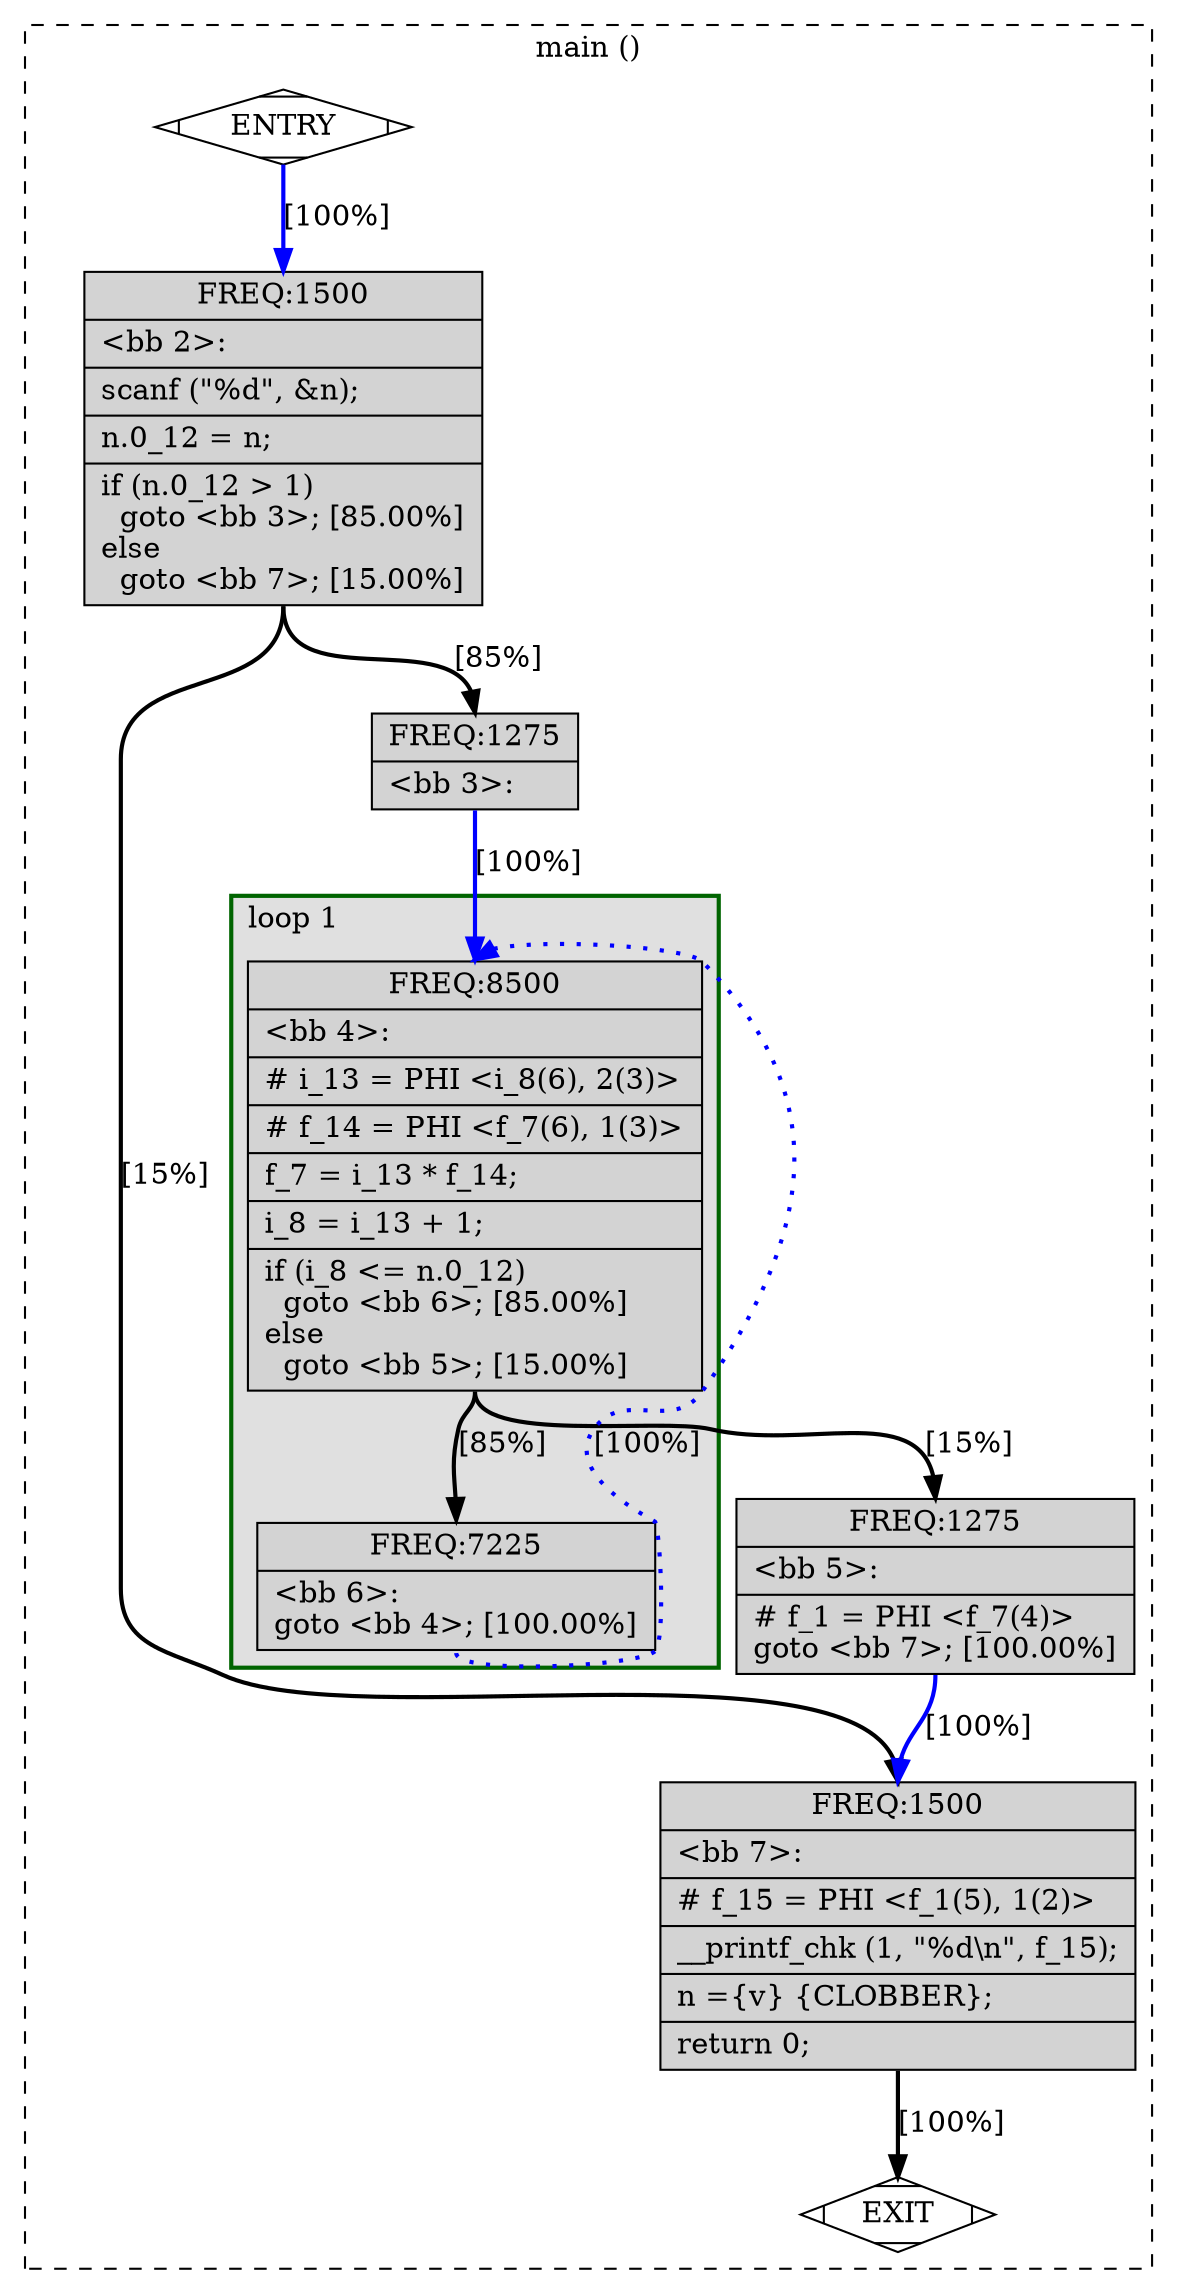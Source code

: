digraph "main.c.164t.ivopts" {
overlap=false;
subgraph "cluster_main" {
	style="dashed";
	color="black";
	label="main ()";
	subgraph cluster_23_1 {
	style="filled";
	color="darkgreen";
	fillcolor="grey88";
	label="loop 1";
	labeljust=l;
	penwidth=2;
	fn_23_basic_block_4 [shape=record,style=filled,fillcolor=lightgrey,label="{ FREQ:8500 |\<bb\ 4\>:\l\
|#\ i_13\ =\ PHI\ \<i_8(6),\ 2(3)\>\l\
|#\ f_14\ =\ PHI\ \<f_7(6),\ 1(3)\>\l\
|f_7\ =\ i_13\ *\ f_14;\l\
|i_8\ =\ i_13\ +\ 1;\l\
|if\ (i_8\ \<=\ n.0_12)\l\
\ \ goto\ \<bb\ 6\>;\ [85.00%]\l\
else\l\
\ \ goto\ \<bb\ 5\>;\ [15.00%]\l\
}"];

	fn_23_basic_block_6 [shape=record,style=filled,fillcolor=lightgrey,label="{ FREQ:7225 |\<bb\ 6\>:\l\
goto\ \<bb\ 4\>;\ [100.00%]\l\
}"];

	}
	fn_23_basic_block_0 [shape=Mdiamond,style=filled,fillcolor=white,label="ENTRY"];

	fn_23_basic_block_1 [shape=Mdiamond,style=filled,fillcolor=white,label="EXIT"];

	fn_23_basic_block_2 [shape=record,style=filled,fillcolor=lightgrey,label="{ FREQ:1500 |\<bb\ 2\>:\l\
|scanf\ (\"%d\",\ &n);\l\
|n.0_12\ =\ n;\l\
|if\ (n.0_12\ \>\ 1)\l\
\ \ goto\ \<bb\ 3\>;\ [85.00%]\l\
else\l\
\ \ goto\ \<bb\ 7\>;\ [15.00%]\l\
}"];

	fn_23_basic_block_3 [shape=record,style=filled,fillcolor=lightgrey,label="{ FREQ:1275 |\<bb\ 3\>:\l\
}"];

	fn_23_basic_block_5 [shape=record,style=filled,fillcolor=lightgrey,label="{ FREQ:1275 |\<bb\ 5\>:\l\
|#\ f_1\ =\ PHI\ \<f_7(4)\>\l\
goto\ \<bb\ 7\>;\ [100.00%]\l\
}"];

	fn_23_basic_block_7 [shape=record,style=filled,fillcolor=lightgrey,label="{ FREQ:1500 |\<bb\ 7\>:\l\
|#\ f_15\ =\ PHI\ \<f_1(5),\ 1(2)\>\l\
|__printf_chk\ (1,\ \"%d\\n\",\ f_15);\l\
|n\ =\{v\}\ \{CLOBBER\};\l\
|return\ 0;\l\
}"];

	fn_23_basic_block_0:s -> fn_23_basic_block_2:n [style="solid,bold",color=blue,weight=100,constraint=true, label="[100%]"];
	fn_23_basic_block_2:s -> fn_23_basic_block_3:n [style="solid,bold",color=black,weight=10,constraint=true, label="[85%]"];
	fn_23_basic_block_2:s -> fn_23_basic_block_7:n [style="solid,bold",color=black,weight=10,constraint=true, label="[15%]"];
	fn_23_basic_block_3:s -> fn_23_basic_block_4:n [style="solid,bold",color=blue,weight=100,constraint=true, label="[100%]"];
	fn_23_basic_block_4:s -> fn_23_basic_block_6:n [style="solid,bold",color=black,weight=10,constraint=true, label="[85%]"];
	fn_23_basic_block_4:s -> fn_23_basic_block_5:n [style="solid,bold",color=black,weight=10,constraint=true, label="[15%]"];
	fn_23_basic_block_5:s -> fn_23_basic_block_7:n [style="solid,bold",color=blue,weight=100,constraint=true, label="[100%]"];
	fn_23_basic_block_6:s -> fn_23_basic_block_4:n [style="dotted,bold",color=blue,weight=10,constraint=false, label="[100%]"];
	fn_23_basic_block_7:s -> fn_23_basic_block_1:n [style="solid,bold",color=black,weight=10,constraint=true, label="[100%]"];
	fn_23_basic_block_0:s -> fn_23_basic_block_1:n [style="invis",constraint=true];
}
}
